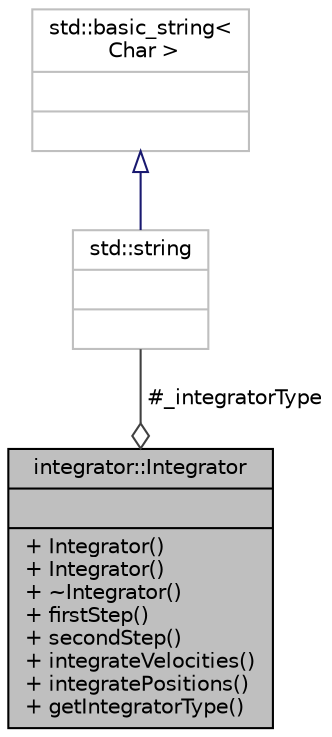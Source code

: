 digraph "integrator::Integrator"
{
 // LATEX_PDF_SIZE
  edge [fontname="Helvetica",fontsize="10",labelfontname="Helvetica",labelfontsize="10"];
  node [fontname="Helvetica",fontsize="10",shape=record];
  Node1 [label="{integrator::Integrator\n||+ Integrator()\l+ Integrator()\l+ ~Integrator()\l+ firstStep()\l+ secondStep()\l+ integrateVelocities()\l+ integratePositions()\l+ getIntegratorType()\l}",height=0.2,width=0.4,color="black", fillcolor="grey75", style="filled", fontcolor="black",tooltip="Integrator is a base class for all integrators."];
  Node2 -> Node1 [color="grey25",fontsize="10",style="solid",label=" #_integratorType" ,arrowhead="odiamond",fontname="Helvetica"];
  Node2 [label="{std::string\n||}",height=0.2,width=0.4,color="grey75", fillcolor="white", style="filled",tooltip=" "];
  Node3 -> Node2 [dir="back",color="midnightblue",fontsize="10",style="solid",arrowtail="onormal",fontname="Helvetica"];
  Node3 [label="{std::basic_string\<\l Char \>\n||}",height=0.2,width=0.4,color="grey75", fillcolor="white", style="filled",tooltip=" "];
}
